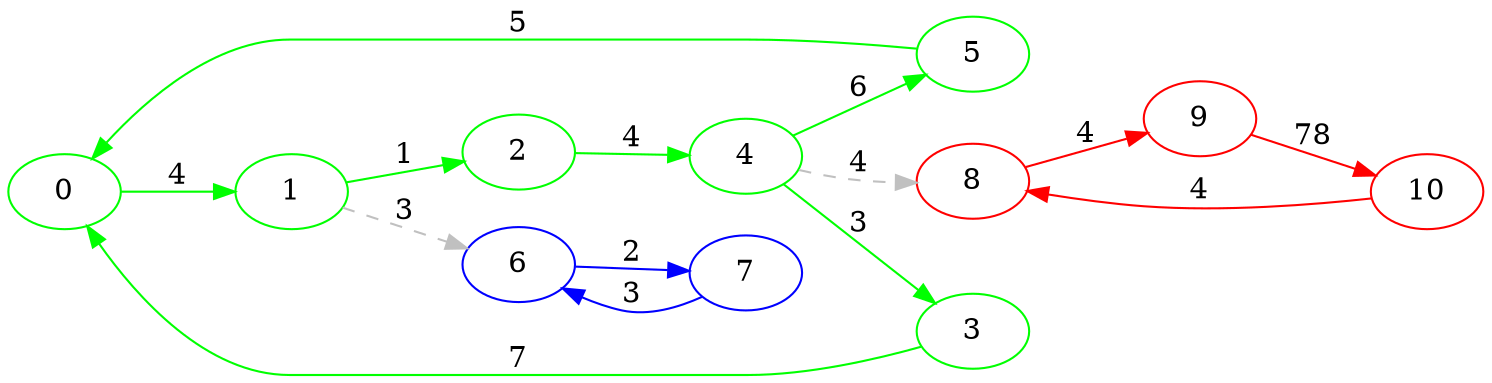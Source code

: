 digraph G {
ranksep = "equally";
rankdir = LR;
{rank = same; 0; };
{rank = same; 1; };
{rank = same; 2; 6; };
{rank = same; 4; 7; };
{rank = same; 5; 3; 8; };
{rank = same; 9; };
{rank = same; 10; };
{rank = same; };
10 [color = "red"];
9 [color = "red"];
8 [color = "red"];
7 [color = "blue"];
6 [color = "blue"];
3 [color = "green"];
5 [color = "green"];
4 [color = "green"];
2 [color = "green"];
1 [color = "green"];
0 [color = "green"];
0->1[label="4" color = "green"];
1->2[label="1" color = "green"];
1->6[label="3" color = "grey" style = "dashed"];
2->4[label="4" color = "green"];
6->7[label="2" color = "blue"];
4->5[label="6" color = "green"];
4->3[label="3" color = "green"];
4->8[label="4" color = "grey" style = "dashed"];
7->6[label="3" color = "blue"];
5->0[label="5" color = "green"];
3->0[label="7" color = "green"];
8->9[label="4" color = "red"];
9->10[label="78" color = "red"];
10->8[label="4" color = "red"];
}
